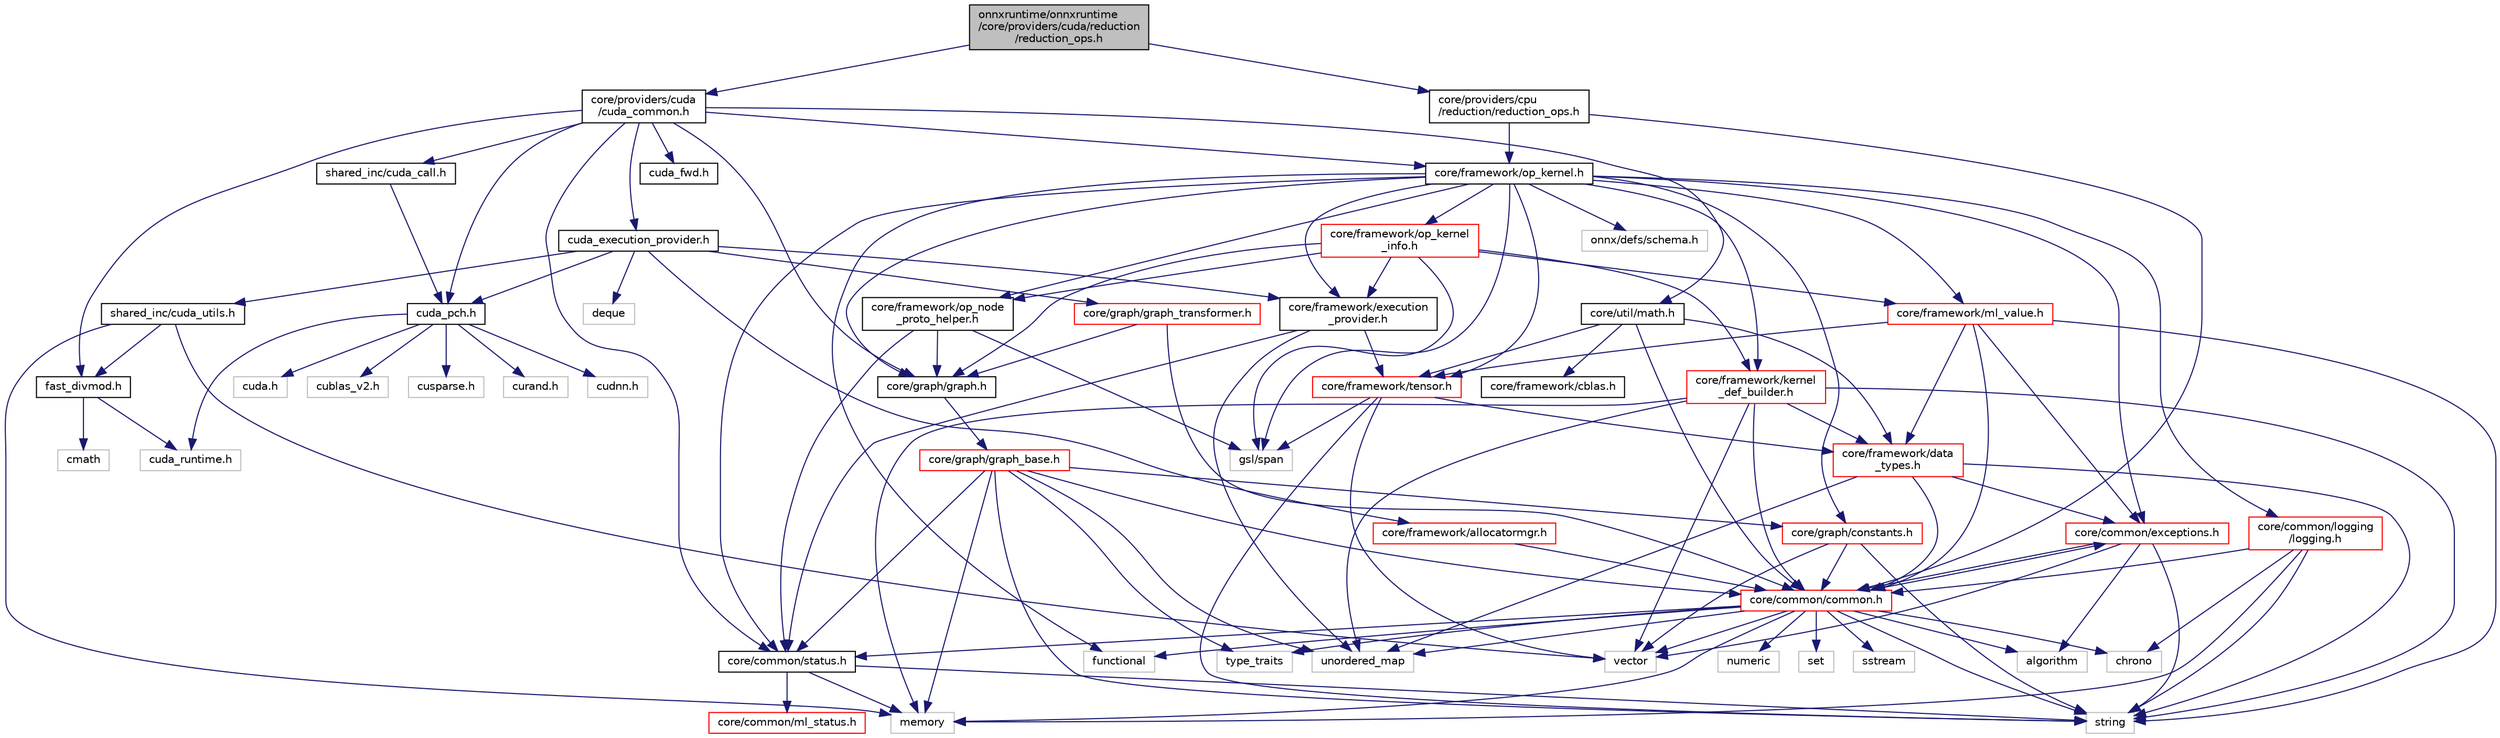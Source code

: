 digraph "onnxruntime/onnxruntime/core/providers/cuda/reduction/reduction_ops.h"
{
  edge [fontname="Helvetica",fontsize="10",labelfontname="Helvetica",labelfontsize="10"];
  node [fontname="Helvetica",fontsize="10",shape=record];
  Node0 [label="onnxruntime/onnxruntime\l/core/providers/cuda/reduction\l/reduction_ops.h",height=0.2,width=0.4,color="black", fillcolor="grey75", style="filled", fontcolor="black"];
  Node0 -> Node1 [color="midnightblue",fontsize="10",style="solid"];
  Node1 [label="core/providers/cuda\l/cuda_common.h",height=0.2,width=0.4,color="black", fillcolor="white", style="filled",URL="$cuda__common_8h.html"];
  Node1 -> Node2 [color="midnightblue",fontsize="10",style="solid"];
  Node2 [label="cuda_pch.h",height=0.2,width=0.4,color="black", fillcolor="white", style="filled",URL="$cuda__pch_8h.html"];
  Node2 -> Node3 [color="midnightblue",fontsize="10",style="solid"];
  Node3 [label="cuda.h",height=0.2,width=0.4,color="grey75", fillcolor="white", style="filled"];
  Node2 -> Node4 [color="midnightblue",fontsize="10",style="solid"];
  Node4 [label="cuda_runtime.h",height=0.2,width=0.4,color="grey75", fillcolor="white", style="filled"];
  Node2 -> Node5 [color="midnightblue",fontsize="10",style="solid"];
  Node5 [label="cublas_v2.h",height=0.2,width=0.4,color="grey75", fillcolor="white", style="filled"];
  Node2 -> Node6 [color="midnightblue",fontsize="10",style="solid"];
  Node6 [label="cusparse.h",height=0.2,width=0.4,color="grey75", fillcolor="white", style="filled"];
  Node2 -> Node7 [color="midnightblue",fontsize="10",style="solid"];
  Node7 [label="curand.h",height=0.2,width=0.4,color="grey75", fillcolor="white", style="filled"];
  Node2 -> Node8 [color="midnightblue",fontsize="10",style="solid"];
  Node8 [label="cudnn.h",height=0.2,width=0.4,color="grey75", fillcolor="white", style="filled"];
  Node1 -> Node9 [color="midnightblue",fontsize="10",style="solid"];
  Node9 [label="core/common/status.h",height=0.2,width=0.4,color="black", fillcolor="white", style="filled",URL="$status_8h.html"];
  Node9 -> Node10 [color="midnightblue",fontsize="10",style="solid"];
  Node10 [label="memory",height=0.2,width=0.4,color="grey75", fillcolor="white", style="filled"];
  Node9 -> Node11 [color="midnightblue",fontsize="10",style="solid"];
  Node11 [label="string",height=0.2,width=0.4,color="grey75", fillcolor="white", style="filled"];
  Node9 -> Node12 [color="midnightblue",fontsize="10",style="solid"];
  Node12 [label="core/common/ml_status.h",height=0.2,width=0.4,color="red", fillcolor="white", style="filled",URL="$ml__status_8h.html"];
  Node1 -> Node14 [color="midnightblue",fontsize="10",style="solid"];
  Node14 [label="core/framework/op_kernel.h",height=0.2,width=0.4,color="black", fillcolor="white", style="filled",URL="$op__kernel_8h.html"];
  Node14 -> Node15 [color="midnightblue",fontsize="10",style="solid"];
  Node15 [label="functional",height=0.2,width=0.4,color="grey75", fillcolor="white", style="filled"];
  Node14 -> Node16 [color="midnightblue",fontsize="10",style="solid"];
  Node16 [label="core/common/exceptions.h",height=0.2,width=0.4,color="red", fillcolor="white", style="filled",URL="$exceptions_8h.html"];
  Node16 -> Node17 [color="midnightblue",fontsize="10",style="solid"];
  Node17 [label="algorithm",height=0.2,width=0.4,color="grey75", fillcolor="white", style="filled"];
  Node16 -> Node11 [color="midnightblue",fontsize="10",style="solid"];
  Node16 -> Node21 [color="midnightblue",fontsize="10",style="solid"];
  Node21 [label="vector",height=0.2,width=0.4,color="grey75", fillcolor="white", style="filled"];
  Node16 -> Node22 [color="midnightblue",fontsize="10",style="solid"];
  Node22 [label="core/common/common.h",height=0.2,width=0.4,color="red", fillcolor="white", style="filled",URL="$include_2onnxruntime_2core_2common_2common_8h.html"];
  Node22 -> Node17 [color="midnightblue",fontsize="10",style="solid"];
  Node22 -> Node15 [color="midnightblue",fontsize="10",style="solid"];
  Node22 -> Node10 [color="midnightblue",fontsize="10",style="solid"];
  Node22 -> Node23 [color="midnightblue",fontsize="10",style="solid"];
  Node23 [label="numeric",height=0.2,width=0.4,color="grey75", fillcolor="white", style="filled"];
  Node22 -> Node24 [color="midnightblue",fontsize="10",style="solid"];
  Node24 [label="set",height=0.2,width=0.4,color="grey75", fillcolor="white", style="filled"];
  Node22 -> Node25 [color="midnightblue",fontsize="10",style="solid"];
  Node25 [label="sstream",height=0.2,width=0.4,color="grey75", fillcolor="white", style="filled"];
  Node22 -> Node11 [color="midnightblue",fontsize="10",style="solid"];
  Node22 -> Node26 [color="midnightblue",fontsize="10",style="solid"];
  Node26 [label="type_traits",height=0.2,width=0.4,color="grey75", fillcolor="white", style="filled"];
  Node22 -> Node27 [color="midnightblue",fontsize="10",style="solid"];
  Node27 [label="unordered_map",height=0.2,width=0.4,color="grey75", fillcolor="white", style="filled"];
  Node22 -> Node21 [color="midnightblue",fontsize="10",style="solid"];
  Node22 -> Node28 [color="midnightblue",fontsize="10",style="solid"];
  Node28 [label="chrono",height=0.2,width=0.4,color="grey75", fillcolor="white", style="filled"];
  Node22 -> Node16 [color="midnightblue",fontsize="10",style="solid"];
  Node22 -> Node9 [color="midnightblue",fontsize="10",style="solid"];
  Node14 -> Node30 [color="midnightblue",fontsize="10",style="solid"];
  Node30 [label="core/common/logging\l/logging.h",height=0.2,width=0.4,color="red", fillcolor="white", style="filled",URL="$logging_8h.html"];
  Node30 -> Node28 [color="midnightblue",fontsize="10",style="solid"];
  Node30 -> Node10 [color="midnightblue",fontsize="10",style="solid"];
  Node30 -> Node11 [color="midnightblue",fontsize="10",style="solid"];
  Node30 -> Node22 [color="midnightblue",fontsize="10",style="solid"];
  Node14 -> Node9 [color="midnightblue",fontsize="10",style="solid"];
  Node14 -> Node39 [color="midnightblue",fontsize="10",style="solid"];
  Node39 [label="core/framework/execution\l_provider.h",height=0.2,width=0.4,color="black", fillcolor="white", style="filled",URL="$execution__provider_8h.html"];
  Node39 -> Node27 [color="midnightblue",fontsize="10",style="solid"];
  Node39 -> Node9 [color="midnightblue",fontsize="10",style="solid"];
  Node39 -> Node40 [color="midnightblue",fontsize="10",style="solid"];
  Node40 [label="core/framework/tensor.h",height=0.2,width=0.4,color="red", fillcolor="white", style="filled",URL="$tensor_8h.html"];
  Node40 -> Node11 [color="midnightblue",fontsize="10",style="solid"];
  Node40 -> Node21 [color="midnightblue",fontsize="10",style="solid"];
  Node40 -> Node42 [color="midnightblue",fontsize="10",style="solid"];
  Node42 [label="gsl/span",height=0.2,width=0.4,color="grey75", fillcolor="white", style="filled"];
  Node40 -> Node53 [color="midnightblue",fontsize="10",style="solid"];
  Node53 [label="core/framework/data\l_types.h",height=0.2,width=0.4,color="red", fillcolor="white", style="filled",URL="$data__types_8h.html"];
  Node53 -> Node11 [color="midnightblue",fontsize="10",style="solid"];
  Node53 -> Node27 [color="midnightblue",fontsize="10",style="solid"];
  Node53 -> Node22 [color="midnightblue",fontsize="10",style="solid"];
  Node53 -> Node16 [color="midnightblue",fontsize="10",style="solid"];
  Node14 -> Node57 [color="midnightblue",fontsize="10",style="solid"];
  Node57 [label="core/framework/kernel\l_def_builder.h",height=0.2,width=0.4,color="red", fillcolor="white", style="filled",URL="$kernel__def__builder_8h.html"];
  Node57 -> Node10 [color="midnightblue",fontsize="10",style="solid"];
  Node57 -> Node11 [color="midnightblue",fontsize="10",style="solid"];
  Node57 -> Node27 [color="midnightblue",fontsize="10",style="solid"];
  Node57 -> Node21 [color="midnightblue",fontsize="10",style="solid"];
  Node57 -> Node22 [color="midnightblue",fontsize="10",style="solid"];
  Node57 -> Node53 [color="midnightblue",fontsize="10",style="solid"];
  Node14 -> Node59 [color="midnightblue",fontsize="10",style="solid"];
  Node59 [label="core/framework/ml_value.h",height=0.2,width=0.4,color="red", fillcolor="white", style="filled",URL="$ml__value_8h.html"];
  Node59 -> Node11 [color="midnightblue",fontsize="10",style="solid"];
  Node59 -> Node22 [color="midnightblue",fontsize="10",style="solid"];
  Node59 -> Node16 [color="midnightblue",fontsize="10",style="solid"];
  Node59 -> Node53 [color="midnightblue",fontsize="10",style="solid"];
  Node59 -> Node40 [color="midnightblue",fontsize="10",style="solid"];
  Node14 -> Node60 [color="midnightblue",fontsize="10",style="solid"];
  Node60 [label="core/framework/op_kernel\l_info.h",height=0.2,width=0.4,color="red", fillcolor="white", style="filled",URL="$op__kernel__info_8h.html"];
  Node60 -> Node39 [color="midnightblue",fontsize="10",style="solid"];
  Node60 -> Node57 [color="midnightblue",fontsize="10",style="solid"];
  Node60 -> Node59 [color="midnightblue",fontsize="10",style="solid"];
  Node60 -> Node61 [color="midnightblue",fontsize="10",style="solid"];
  Node61 [label="core/framework/op_node\l_proto_helper.h",height=0.2,width=0.4,color="black", fillcolor="white", style="filled",URL="$op__node__proto__helper_8h.html"];
  Node61 -> Node9 [color="midnightblue",fontsize="10",style="solid"];
  Node61 -> Node62 [color="midnightblue",fontsize="10",style="solid"];
  Node62 [label="core/graph/graph.h",height=0.2,width=0.4,color="black", fillcolor="white", style="filled",URL="$graph_8h.html"];
  Node62 -> Node63 [color="midnightblue",fontsize="10",style="solid"];
  Node63 [label="core/graph/graph_base.h",height=0.2,width=0.4,color="red", fillcolor="white", style="filled",URL="$graph__base_8h.html"];
  Node63 -> Node10 [color="midnightblue",fontsize="10",style="solid"];
  Node63 -> Node11 [color="midnightblue",fontsize="10",style="solid"];
  Node63 -> Node26 [color="midnightblue",fontsize="10",style="solid"];
  Node63 -> Node27 [color="midnightblue",fontsize="10",style="solid"];
  Node63 -> Node22 [color="midnightblue",fontsize="10",style="solid"];
  Node63 -> Node9 [color="midnightblue",fontsize="10",style="solid"];
  Node63 -> Node67 [color="midnightblue",fontsize="10",style="solid"];
  Node67 [label="core/graph/constants.h",height=0.2,width=0.4,color="red", fillcolor="white", style="filled",URL="$constants_8h.html"];
  Node67 -> Node11 [color="midnightblue",fontsize="10",style="solid"];
  Node67 -> Node21 [color="midnightblue",fontsize="10",style="solid"];
  Node67 -> Node22 [color="midnightblue",fontsize="10",style="solid"];
  Node61 -> Node42 [color="midnightblue",fontsize="10",style="solid"];
  Node60 -> Node62 [color="midnightblue",fontsize="10",style="solid"];
  Node60 -> Node42 [color="midnightblue",fontsize="10",style="solid"];
  Node14 -> Node61 [color="midnightblue",fontsize="10",style="solid"];
  Node14 -> Node40 [color="midnightblue",fontsize="10",style="solid"];
  Node14 -> Node67 [color="midnightblue",fontsize="10",style="solid"];
  Node14 -> Node62 [color="midnightblue",fontsize="10",style="solid"];
  Node14 -> Node42 [color="midnightblue",fontsize="10",style="solid"];
  Node14 -> Node71 [color="midnightblue",fontsize="10",style="solid"];
  Node71 [label="onnx/defs/schema.h",height=0.2,width=0.4,color="grey75", fillcolor="white", style="filled"];
  Node1 -> Node62 [color="midnightblue",fontsize="10",style="solid"];
  Node1 -> Node76 [color="midnightblue",fontsize="10",style="solid"];
  Node76 [label="shared_inc/cuda_call.h",height=0.2,width=0.4,color="black", fillcolor="white", style="filled",URL="$cuda__call_8h.html"];
  Node76 -> Node2 [color="midnightblue",fontsize="10",style="solid"];
  Node1 -> Node77 [color="midnightblue",fontsize="10",style="solid"];
  Node77 [label="cuda_execution_provider.h",height=0.2,width=0.4,color="black", fillcolor="white", style="filled",URL="$cuda__execution__provider_8h.html"];
  Node77 -> Node2 [color="midnightblue",fontsize="10",style="solid"];
  Node77 -> Node78 [color="midnightblue",fontsize="10",style="solid"];
  Node78 [label="core/graph/graph_transformer.h",height=0.2,width=0.4,color="red", fillcolor="white", style="filled",URL="$graph__transformer_8h.html"];
  Node78 -> Node22 [color="midnightblue",fontsize="10",style="solid"];
  Node78 -> Node62 [color="midnightblue",fontsize="10",style="solid"];
  Node77 -> Node80 [color="midnightblue",fontsize="10",style="solid"];
  Node80 [label="core/framework/allocatormgr.h",height=0.2,width=0.4,color="red", fillcolor="white", style="filled",URL="$allocatormgr_8h.html"];
  Node80 -> Node22 [color="midnightblue",fontsize="10",style="solid"];
  Node77 -> Node39 [color="midnightblue",fontsize="10",style="solid"];
  Node77 -> Node82 [color="midnightblue",fontsize="10",style="solid"];
  Node82 [label="shared_inc/cuda_utils.h",height=0.2,width=0.4,color="black", fillcolor="white", style="filled",URL="$cuda__utils_8h.html"];
  Node82 -> Node10 [color="midnightblue",fontsize="10",style="solid"];
  Node82 -> Node21 [color="midnightblue",fontsize="10",style="solid"];
  Node82 -> Node83 [color="midnightblue",fontsize="10",style="solid"];
  Node83 [label="fast_divmod.h",height=0.2,width=0.4,color="black", fillcolor="white", style="filled",URL="$fast__divmod_8h.html"];
  Node83 -> Node4 [color="midnightblue",fontsize="10",style="solid"];
  Node83 -> Node84 [color="midnightblue",fontsize="10",style="solid"];
  Node84 [label="cmath",height=0.2,width=0.4,color="grey75", fillcolor="white", style="filled"];
  Node77 -> Node85 [color="midnightblue",fontsize="10",style="solid"];
  Node85 [label="deque",height=0.2,width=0.4,color="grey75", fillcolor="white", style="filled"];
  Node1 -> Node83 [color="midnightblue",fontsize="10",style="solid"];
  Node1 -> Node86 [color="midnightblue",fontsize="10",style="solid"];
  Node86 [label="core/util/math.h",height=0.2,width=0.4,color="black", fillcolor="white", style="filled",URL="$math_8h.html"];
  Node86 -> Node87 [color="midnightblue",fontsize="10",style="solid"];
  Node87 [label="core/framework/cblas.h",height=0.2,width=0.4,color="black", fillcolor="white", style="filled",URL="$cblas_8h.html"];
  Node86 -> Node22 [color="midnightblue",fontsize="10",style="solid"];
  Node86 -> Node53 [color="midnightblue",fontsize="10",style="solid"];
  Node86 -> Node40 [color="midnightblue",fontsize="10",style="solid"];
  Node1 -> Node88 [color="midnightblue",fontsize="10",style="solid"];
  Node88 [label="cuda_fwd.h",height=0.2,width=0.4,color="black", fillcolor="white", style="filled",URL="$cuda__fwd_8h.html"];
  Node0 -> Node89 [color="midnightblue",fontsize="10",style="solid"];
  Node89 [label="core/providers/cpu\l/reduction/reduction_ops.h",height=0.2,width=0.4,color="black", fillcolor="white", style="filled",URL="$cpu_2reduction_2reduction__ops_8h.html"];
  Node89 -> Node22 [color="midnightblue",fontsize="10",style="solid"];
  Node89 -> Node14 [color="midnightblue",fontsize="10",style="solid"];
}
